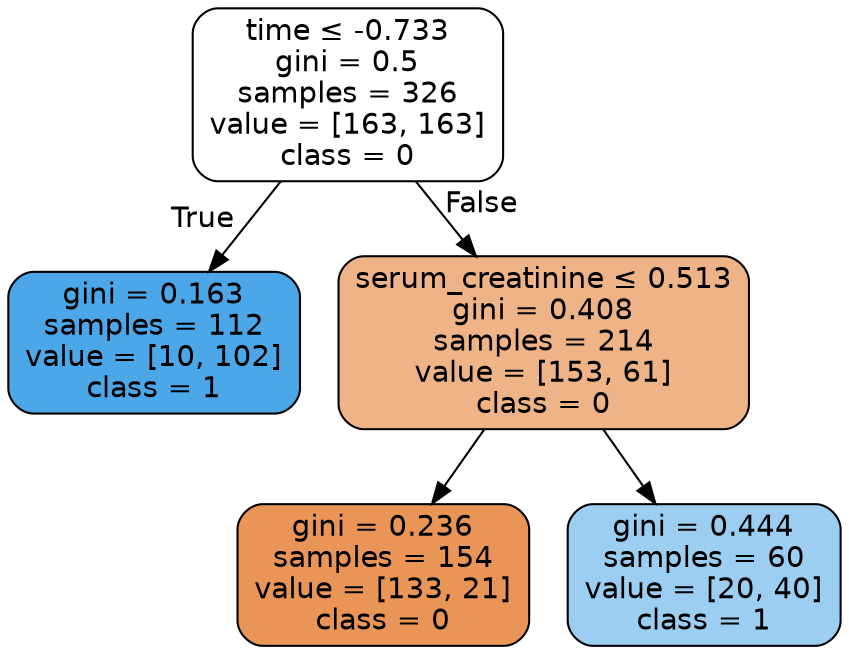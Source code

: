 digraph Tree {
node [shape=box, style="filled, rounded", color="black", fontname=helvetica] ;
edge [fontname=helvetica] ;
0 [label=<time &le; -0.733<br/>gini = 0.5<br/>samples = 326<br/>value = [163, 163]<br/>class = 0>, fillcolor="#ffffff"] ;
1 [label=<gini = 0.163<br/>samples = 112<br/>value = [10, 102]<br/>class = 1>, fillcolor="#4ca7e8"] ;
0 -> 1 [labeldistance=2.5, labelangle=45, headlabel="True"] ;
2 [label=<serum_creatinine &le; 0.513<br/>gini = 0.408<br/>samples = 214<br/>value = [153, 61]<br/>class = 0>, fillcolor="#efb388"] ;
0 -> 2 [labeldistance=2.5, labelangle=-45, headlabel="False"] ;
3 [label=<gini = 0.236<br/>samples = 154<br/>value = [133, 21]<br/>class = 0>, fillcolor="#e99558"] ;
2 -> 3 ;
4 [label=<gini = 0.444<br/>samples = 60<br/>value = [20, 40]<br/>class = 1>, fillcolor="#9ccef2"] ;
2 -> 4 ;
}